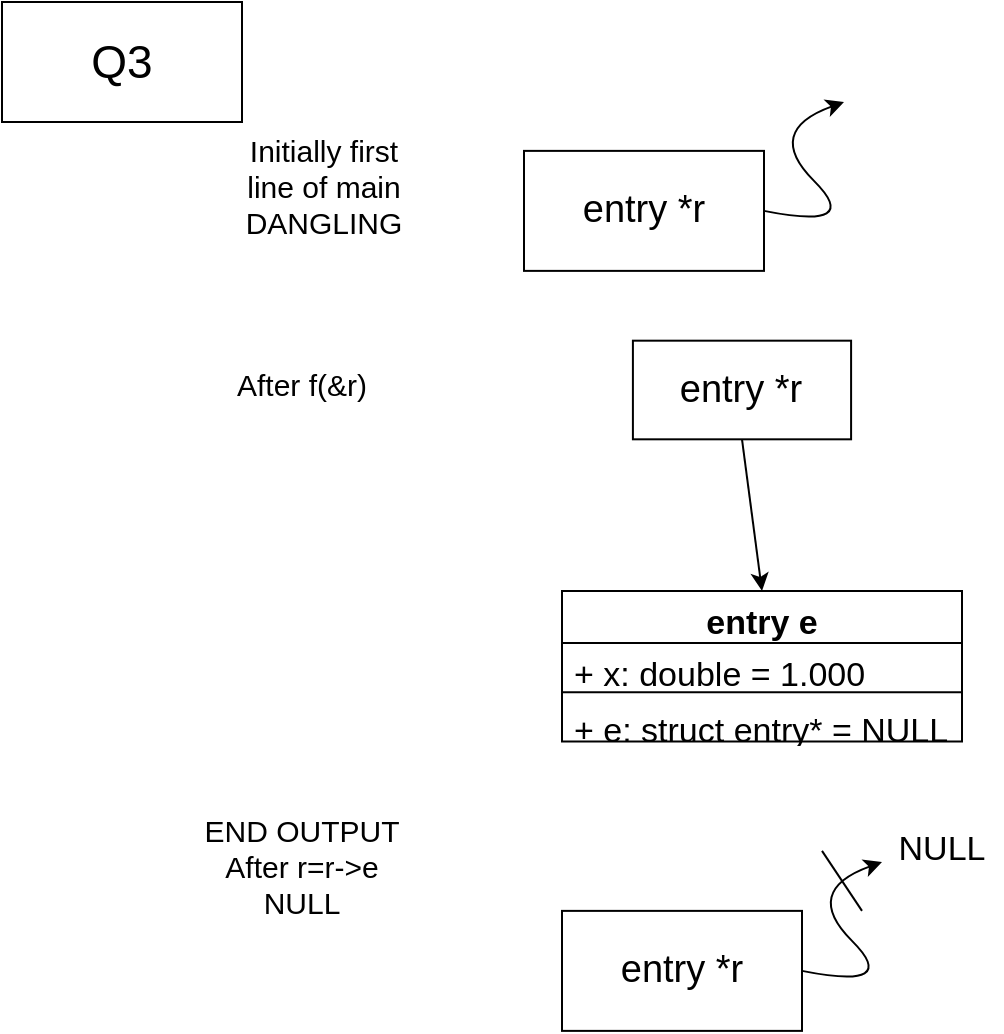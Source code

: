 <mxfile>
    <diagram name="Page-1" id="rR8V6cLt9HSflriEj8Op">
        <mxGraphModel dx="848" dy="599" grid="1" gridSize="10" guides="1" tooltips="1" connect="1" arrows="1" fold="1" page="1" pageScale="1" pageWidth="850" pageHeight="1100" math="0" shadow="0">
            <root>
                <mxCell id="0"/>
                <mxCell id="1" parent="0"/>
                <mxCell id="6XY57uzZAI9nGGdWdbkV-15" value="" style="group" parent="1" connectable="0" vertex="1">
                    <mxGeometry x="131" y="94.44" width="320" height="70" as="geometry"/>
                </mxCell>
                <mxCell id="6XY57uzZAI9nGGdWdbkV-11" value="Initially first line of main&lt;br&gt;DANGLING" style="text;html=1;strokeColor=none;fillColor=none;align=center;verticalAlign=middle;whiteSpace=wrap;rounded=0;fontSize=15;" parent="6XY57uzZAI9nGGdWdbkV-15" vertex="1">
                    <mxGeometry width="100" height="55" as="geometry"/>
                </mxCell>
                <mxCell id="6XY57uzZAI9nGGdWdbkV-13" value="" style="group" parent="6XY57uzZAI9nGGdWdbkV-15" connectable="0" vertex="1">
                    <mxGeometry x="140" width="180" height="70" as="geometry"/>
                </mxCell>
                <mxCell id="6XY57uzZAI9nGGdWdbkV-8" value="entry *r" style="rounded=0;whiteSpace=wrap;html=1;fontSize=19;" parent="6XY57uzZAI9nGGdWdbkV-13" vertex="1">
                    <mxGeometry x="10" y="10" width="120" height="60" as="geometry"/>
                </mxCell>
                <mxCell id="6XY57uzZAI9nGGdWdbkV-9" value="" style="curved=1;endArrow=classic;html=1;rounded=0;exitX=1;exitY=0.5;exitDx=0;exitDy=0;" parent="6XY57uzZAI9nGGdWdbkV-13" source="6XY57uzZAI9nGGdWdbkV-8" edge="1">
                    <mxGeometry width="50" height="50" relative="1" as="geometry">
                        <mxPoint x="130" y="50" as="sourcePoint"/>
                        <mxPoint x="170" y="-14.444" as="targetPoint"/>
                        <Array as="points">
                            <mxPoint x="180" y="50"/>
                            <mxPoint x="130"/>
                        </Array>
                    </mxGeometry>
                </mxCell>
                <mxCell id="6XY57uzZAI9nGGdWdbkV-16" value="" style="group" parent="1" connectable="0" vertex="1">
                    <mxGeometry x="120" y="194.44" width="370" height="240" as="geometry"/>
                </mxCell>
                <mxCell id="6XY57uzZAI9nGGdWdbkV-1" value="" style="group" parent="6XY57uzZAI9nGGdWdbkV-16" connectable="0" vertex="1">
                    <mxGeometry x="170" y="4.898" width="200" height="235.102" as="geometry"/>
                </mxCell>
                <mxCell id="6XY57uzZAI9nGGdWdbkV-2" value="entry e&lt;br&gt;" style="swimlane;fontStyle=1;align=center;verticalAlign=top;childLayout=stackLayout;horizontal=1;startSize=26;horizontalStack=0;resizeParent=1;resizeParentMax=0;resizeLast=0;collapsible=1;marginBottom=0;whiteSpace=wrap;html=1;fontSize=17;" parent="6XY57uzZAI9nGGdWdbkV-1" vertex="1">
                    <mxGeometry x="10" y="125.107" width="200" height="75.322" as="geometry"/>
                </mxCell>
                <mxCell id="6XY57uzZAI9nGGdWdbkV-3" value="+ x: double = 1.000" style="text;strokeColor=none;fillColor=none;align=left;verticalAlign=top;spacingLeft=4;spacingRight=4;overflow=hidden;rotatable=0;points=[[0,0.5],[1,0.5]];portConstraint=eastwest;whiteSpace=wrap;html=1;fontSize=17;" parent="6XY57uzZAI9nGGdWdbkV-2" vertex="1">
                    <mxGeometry y="26" width="200" height="21.373" as="geometry"/>
                </mxCell>
                <mxCell id="6XY57uzZAI9nGGdWdbkV-4" value="" style="line;strokeWidth=1;fillColor=none;align=left;verticalAlign=middle;spacingTop=-1;spacingLeft=3;spacingRight=3;rotatable=0;labelPosition=right;points=[];portConstraint=eastwest;strokeColor=inherit;fontSize=17;" parent="6XY57uzZAI9nGGdWdbkV-2" vertex="1">
                    <mxGeometry y="47.373" width="200" height="6.576" as="geometry"/>
                </mxCell>
                <mxCell id="6XY57uzZAI9nGGdWdbkV-5" value="+ e: struct entry* = NULL&lt;br&gt;" style="text;strokeColor=none;fillColor=none;align=left;verticalAlign=top;spacingLeft=4;spacingRight=4;overflow=hidden;rotatable=0;points=[[0,0.5],[1,0.5]];portConstraint=eastwest;whiteSpace=wrap;html=1;fontSize=17;" parent="6XY57uzZAI9nGGdWdbkV-2" vertex="1">
                    <mxGeometry y="53.949" width="200" height="21.373" as="geometry"/>
                </mxCell>
                <mxCell id="6XY57uzZAI9nGGdWdbkV-6" value="entry *r" style="rounded=0;whiteSpace=wrap;html=1;fontSize=19;" parent="6XY57uzZAI9nGGdWdbkV-1" vertex="1">
                    <mxGeometry x="45.455" width="109.091" height="49.322" as="geometry"/>
                </mxCell>
                <mxCell id="6XY57uzZAI9nGGdWdbkV-7" value="" style="endArrow=classic;html=1;rounded=0;exitX=0.5;exitY=1;exitDx=0;exitDy=0;entryX=0.5;entryY=0;entryDx=0;entryDy=0;" parent="6XY57uzZAI9nGGdWdbkV-1" source="6XY57uzZAI9nGGdWdbkV-6" target="6XY57uzZAI9nGGdWdbkV-2" edge="1">
                    <mxGeometry width="50" height="50" relative="1" as="geometry">
                        <mxPoint x="200" y="172.627" as="sourcePoint"/>
                        <mxPoint x="100" y="125.102" as="targetPoint"/>
                    </mxGeometry>
                </mxCell>
                <mxCell id="6XY57uzZAI9nGGdWdbkV-14" value="After f(&amp;amp;r)" style="text;html=1;strokeColor=none;fillColor=none;align=center;verticalAlign=middle;whiteSpace=wrap;rounded=0;fontSize=15;" parent="6XY57uzZAI9nGGdWdbkV-16" vertex="1">
                    <mxGeometry width="100" height="53.878" as="geometry"/>
                </mxCell>
                <mxCell id="6XY57uzZAI9nGGdWdbkV-26" value="END OUTPUT&lt;br&gt;After r=r-&amp;gt;e&lt;br&gt;NULL" style="text;html=1;strokeColor=none;fillColor=none;align=center;verticalAlign=middle;whiteSpace=wrap;rounded=0;fontSize=15;" parent="1" vertex="1">
                    <mxGeometry x="120" y="434.44" width="100" height="55" as="geometry"/>
                </mxCell>
                <mxCell id="6XY57uzZAI9nGGdWdbkV-27" value="" style="group" parent="1" connectable="0" vertex="1">
                    <mxGeometry x="290" y="474.44" width="180" height="70" as="geometry"/>
                </mxCell>
                <mxCell id="6XY57uzZAI9nGGdWdbkV-28" value="entry *r" style="rounded=0;whiteSpace=wrap;html=1;fontSize=19;" parent="6XY57uzZAI9nGGdWdbkV-27" vertex="1">
                    <mxGeometry x="10" y="10" width="120" height="60" as="geometry"/>
                </mxCell>
                <mxCell id="6XY57uzZAI9nGGdWdbkV-29" value="" style="curved=1;endArrow=classic;html=1;rounded=0;exitX=1;exitY=0.5;exitDx=0;exitDy=0;" parent="6XY57uzZAI9nGGdWdbkV-27" source="6XY57uzZAI9nGGdWdbkV-28" edge="1">
                    <mxGeometry width="50" height="50" relative="1" as="geometry">
                        <mxPoint x="130" y="50" as="sourcePoint"/>
                        <mxPoint x="170" y="-14.444" as="targetPoint"/>
                        <Array as="points">
                            <mxPoint x="180" y="50"/>
                            <mxPoint x="130"/>
                        </Array>
                    </mxGeometry>
                </mxCell>
                <mxCell id="6XY57uzZAI9nGGdWdbkV-34" value="NULL" style="text;html=1;strokeColor=none;fillColor=none;align=center;verticalAlign=middle;whiteSpace=wrap;rounded=0;fontSize=17;" parent="1" vertex="1">
                    <mxGeometry x="460" y="434.44" width="60" height="40" as="geometry"/>
                </mxCell>
                <mxCell id="2" value="" style="endArrow=none;html=1;" parent="1" edge="1">
                    <mxGeometry width="50" height="50" relative="1" as="geometry">
                        <mxPoint x="430" y="454.44" as="sourcePoint"/>
                        <mxPoint x="450" y="484.44" as="targetPoint"/>
                    </mxGeometry>
                </mxCell>
                <mxCell id="3" value="&lt;font style=&quot;font-size: 23px;&quot;&gt;Q3&lt;/font&gt;" style="rounded=0;whiteSpace=wrap;html=1;" vertex="1" parent="1">
                    <mxGeometry x="20" y="30" width="120" height="60" as="geometry"/>
                </mxCell>
            </root>
        </mxGraphModel>
    </diagram>
</mxfile>